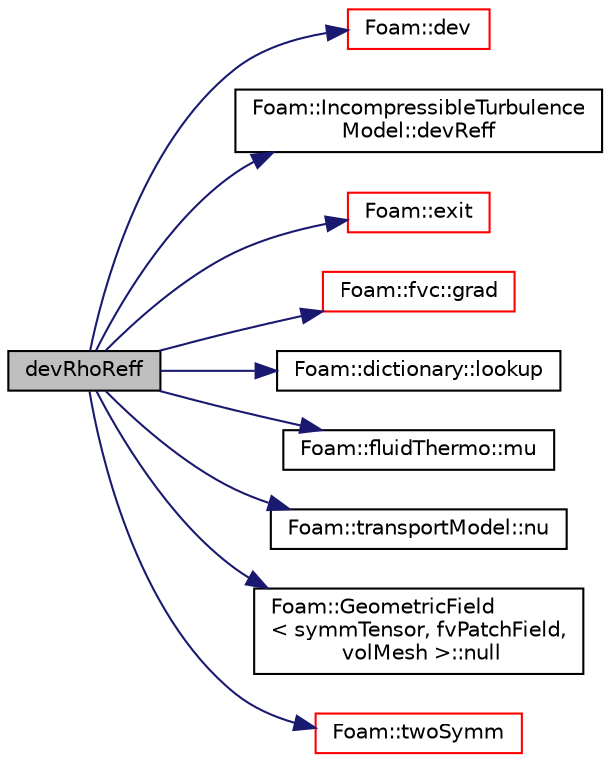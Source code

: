 digraph "devRhoReff"
{
  bgcolor="transparent";
  edge [fontname="Helvetica",fontsize="10",labelfontname="Helvetica",labelfontsize="10"];
  node [fontname="Helvetica",fontsize="10",shape=record];
  rankdir="LR";
  Node1 [label="devRhoReff",height=0.2,width=0.4,color="black", fillcolor="grey75", style="filled", fontcolor="black"];
  Node1 -> Node2 [color="midnightblue",fontsize="10",style="solid",fontname="Helvetica"];
  Node2 [label="Foam::dev",height=0.2,width=0.4,color="red",URL="$a10675.html#a042ede1d98e91923a7cc5e14e9f86854"];
  Node1 -> Node3 [color="midnightblue",fontsize="10",style="solid",fontname="Helvetica"];
  Node3 [label="Foam::IncompressibleTurbulence\lModel::devReff",height=0.2,width=0.4,color="black",URL="$a01039.html#a19de497f4ba8935baec59f64ef71fcd5",tooltip="Return the effective stress tensor. "];
  Node1 -> Node4 [color="midnightblue",fontsize="10",style="solid",fontname="Helvetica"];
  Node4 [label="Foam::exit",height=0.2,width=0.4,color="red",URL="$a10675.html#a06ca7250d8e89caf05243ec094843642"];
  Node1 -> Node5 [color="midnightblue",fontsize="10",style="solid",fontname="Helvetica"];
  Node5 [label="Foam::fvc::grad",height=0.2,width=0.4,color="red",URL="$a10709.html#a7c00ec90ecc15ed3005255e42c52827a"];
  Node1 -> Node6 [color="midnightblue",fontsize="10",style="solid",fontname="Helvetica"];
  Node6 [label="Foam::dictionary::lookup",height=0.2,width=0.4,color="black",URL="$a00518.html#a8baab402d653d6e789f67c57e23a5b59",tooltip="Find and return an entry data stream. "];
  Node1 -> Node7 [color="midnightblue",fontsize="10",style="solid",fontname="Helvetica"];
  Node7 [label="Foam::fluidThermo::mu",height=0.2,width=0.4,color="black",URL="$a00837.html#ac59ae6bf371a73db4ff1820b1bde3650",tooltip="Dynamic viscosity of mixture [kg/m/s]. "];
  Node1 -> Node8 [color="midnightblue",fontsize="10",style="solid",fontname="Helvetica"];
  Node8 [label="Foam::transportModel::nu",height=0.2,width=0.4,color="black",URL="$a02654.html#a873c2bd19b9d6641c6c1f03df3a292aa",tooltip="Return the laminar viscosity. "];
  Node1 -> Node9 [color="midnightblue",fontsize="10",style="solid",fontname="Helvetica"];
  Node9 [label="Foam::GeometricField\l\< symmTensor, fvPatchField,\l volMesh \>::null",height=0.2,width=0.4,color="black",URL="$a00913.html#ac8e78b2b70fc0c890aedf7cde2c712f1",tooltip="Return a null geometric field. "];
  Node1 -> Node10 [color="midnightblue",fontsize="10",style="solid",fontname="Helvetica"];
  Node10 [label="Foam::twoSymm",height=0.2,width=0.4,color="red",URL="$a10675.html#a446550beb700669a32e76d9b87d5e043"];
}
